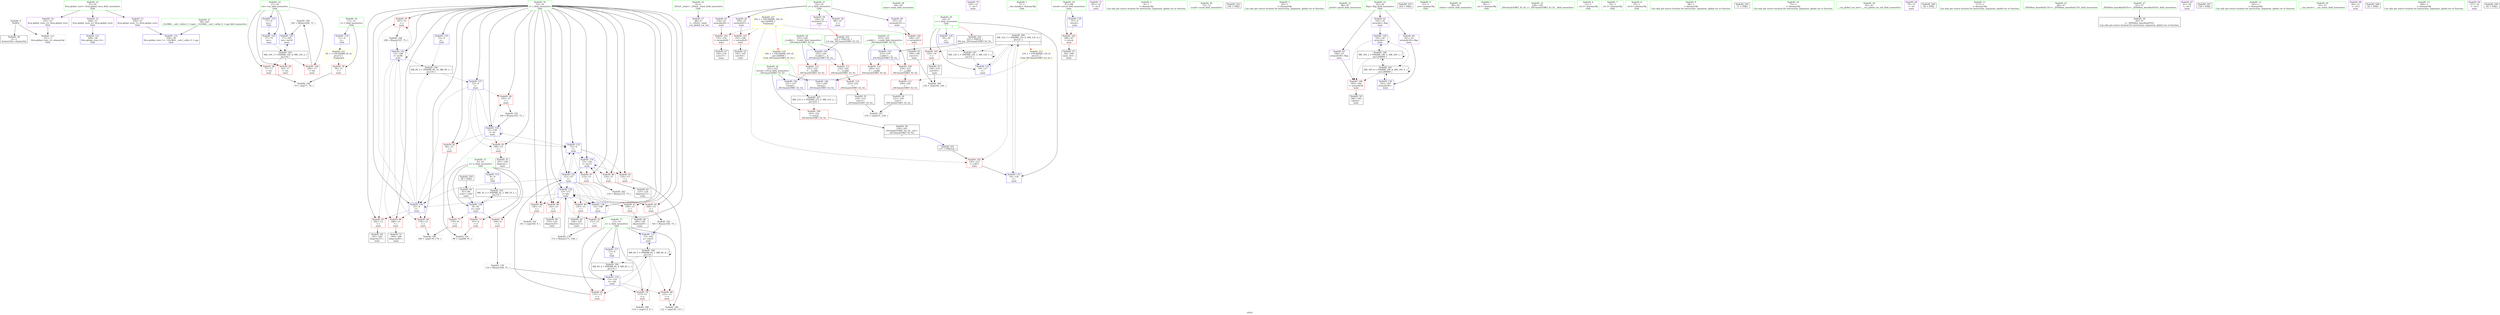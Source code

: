 digraph "SVFG" {
	label="SVFG";

	Node0x5559bda73cd0 [shape=record,color=grey,label="{NodeID: 0\nNullPtr}"];
	Node0x5559bda73cd0 -> Node0x5559bda8e680[style=solid];
	Node0x5559bda73cd0 -> Node0x5559bda94e40[style=solid];
	Node0x5559bda98070 [shape=record,color=grey,label="{NodeID: 180\n205 = Binary(204, 75, )\n}"];
	Node0x5559bda98070 -> Node0x5559bda95de0[style=solid];
	Node0x5559bda8efd0 [shape=record,color=red,label="{NodeID: 97\n197\<--15\n\<--i\nmain\n}"];
	Node0x5559bda8efd0 -> Node0x5559bda98670[style=solid];
	Node0x5559bda8d0b0 [shape=record,color=green,label="{NodeID: 14\n4\<--6\n_ZStL8__ioinit\<--_ZStL8__ioinit_field_insensitive\nGlob }"];
	Node0x5559bda8d0b0 -> Node0x5559bda90670[style=solid];
	Node0x5559bdaa0b00 [shape=record,color=black,label="{NodeID: 194\nMR_6V_2 = PHI(MR_6V_4, MR_6V_1, )\npts\{14 \}\n}"];
	Node0x5559bdaa0b00 -> Node0x5559bda95420[style=dashed];
	Node0x5559bda8fb30 [shape=record,color=red,label="{NodeID: 111\n232\<--225\n\<--__b.addr\n_ZSt3maxIcERKT_S2_S2_\n}"];
	Node0x5559bda8fb30 -> Node0x5559bda8fda0[style=solid];
	Node0x5559bda8dd40 [shape=record,color=green,label="{NodeID: 28\n64\<--65\nmain\<--main_field_insensitive\n}"];
	Node0x5559bda95010 [shape=record,color=blue,label="{NodeID: 125\n17\<--75\ntes\<--\nmain\n}"];
	Node0x5559bda95010 -> Node0x5559bdaa1000[style=dashed];
	Node0x5559bda8ea20 [shape=record,color=black,label="{NodeID: 42\n125\<--124\nidxprom11\<--\nmain\n}"];
	Node0x5559bda95b70 [shape=record,color=blue,label="{NodeID: 139\n15\<--172\ni\<--dec\nmain\n}"];
	Node0x5559bda95b70 -> Node0x5559bda92030[style=dashed];
	Node0x5559bda95b70 -> Node0x5559bda92100[style=dashed];
	Node0x5559bda95b70 -> Node0x5559bda921d0[style=dashed];
	Node0x5559bda95b70 -> Node0x5559bda922a0[style=dashed];
	Node0x5559bda95b70 -> Node0x5559bda92370[style=dashed];
	Node0x5559bda95b70 -> Node0x5559bda92440[style=dashed];
	Node0x5559bda95b70 -> Node0x5559bda955c0[style=dashed];
	Node0x5559bda95b70 -> Node0x5559bda95aa0[style=dashed];
	Node0x5559bda95b70 -> Node0x5559bda95b70[style=dashed];
	Node0x5559bda95b70 -> Node0x5559bda95c40[style=dashed];
	Node0x5559bda905a0 [shape=record,color=black,label="{NodeID: 56\n218\<--243\n_ZSt3maxIcERKT_S2_S2__ret\<--\n_ZSt3maxIcERKT_S2_S2_\n|{<s0>7}}"];
	Node0x5559bda905a0:s0 -> Node0x5559bdab5270[style=solid,color=blue];
	Node0x5559bda91100 [shape=record,color=purple,label="{NodeID: 70\n193\<--33\n\<--.str.3\nmain\n}"];
	Node0x5559bdab5110 [shape=record,color=black,label="{NodeID: 250\n89 = PHI()\n}"];
	Node0x5559bdab5110 -> Node0x5559bda8e880[style=solid];
	Node0x5559bda91cf0 [shape=record,color=red,label="{NodeID: 84\n105\<--15\n\<--i\nmain\n}"];
	Node0x5559bda91cf0 -> Node0x5559bda981f0[style=solid];
	Node0x5559bda73fd0 [shape=record,color=green,label="{NodeID: 1\n7\<--1\n__dso_handle\<--dummyObj\nGlob }"];
	Node0x5559bda981f0 [shape=record,color=grey,label="{NodeID: 181\n106 = Binary(105, 75, )\n}"];
	Node0x5559bda981f0 -> Node0x5559bda95350[style=solid];
	Node0x5559bda8f0a0 [shape=record,color=red,label="{NodeID: 98\n77\<--17\n\<--tes\nmain\n}"];
	Node0x5559bda8f0a0 -> Node0x5559bda98f70[style=solid];
	Node0x5559bda8d140 [shape=record,color=green,label="{NodeID: 15\n8\<--10\nn\<--n_field_insensitive\nGlob }"];
	Node0x5559bda8d140 -> Node0x5559bda915a0[style=solid];
	Node0x5559bda8d140 -> Node0x5559bda91670[style=solid];
	Node0x5559bda8d140 -> Node0x5559bda91740[style=solid];
	Node0x5559bda8d140 -> Node0x5559bda8fe70[style=solid];
	Node0x5559bda8d140 -> Node0x5559bda950e0[style=solid];
	Node0x5559bdaa1000 [shape=record,color=black,label="{NodeID: 195\nMR_10V_3 = PHI(MR_10V_4, MR_10V_2, )\npts\{18 \}\n}"];
	Node0x5559bdaa1000 -> Node0x5559bda8f0a0[style=dashed];
	Node0x5559bdaa1000 -> Node0x5559bda8f170[style=dashed];
	Node0x5559bdaa1000 -> Node0x5559bda8f240[style=dashed];
	Node0x5559bdaa1000 -> Node0x5559bda95de0[style=dashed];
	Node0x5559bda8fc00 [shape=record,color=red,label="{NodeID: 112\n237\<--225\n\<--__b.addr\n_ZSt3maxIcERKT_S2_S2_\n}"];
	Node0x5559bda8fc00 -> Node0x5559bda96050[style=solid];
	Node0x5559bda8de40 [shape=record,color=green,label="{NodeID: 29\n67\<--68\nretval\<--retval_field_insensitive\nmain\n}"];
	Node0x5559bda8de40 -> Node0x5559bda8f3e0[style=solid];
	Node0x5559bda8de40 -> Node0x5559bda94f40[style=solid];
	Node0x5559bdaa5600 [shape=record,color=black,label="{NodeID: 209\nMR_12V_5 = PHI(MR_12V_6, MR_12V_4, )\npts\{21 \}\n|{|<s5>7}}"];
	Node0x5559bdaa5600 -> Node0x5559bda8f310[style=dashed];
	Node0x5559bdaa5600 -> Node0x5559bda8f4b0[style=dashed];
	Node0x5559bdaa5600 -> Node0x5559bda954f0[style=dashed];
	Node0x5559bdaa5600 -> Node0x5559bda95690[style=dashed];
	Node0x5559bdaa5600 -> Node0x5559bdaa1a00[style=dashed];
	Node0x5559bdaa5600:s5 -> Node0x5559bdaa7400[style=dashed,color=red];
	Node0x5559bda950e0 [shape=record,color=blue,label="{NodeID: 126\n8\<--92\nn\<--conv\nmain\n}"];
	Node0x5559bda950e0 -> Node0x5559bda915a0[style=dashed];
	Node0x5559bda950e0 -> Node0x5559bda91670[style=dashed];
	Node0x5559bda950e0 -> Node0x5559bda91740[style=dashed];
	Node0x5559bda950e0 -> Node0x5559bdaa0600[style=dashed];
	Node0x5559bda8eaf0 [shape=record,color=black,label="{NodeID: 43\n144\<--143\nconv20\<--\nmain\n}"];
	Node0x5559bda8eaf0 -> Node0x5559bda98df0[style=solid];
	Node0x5559bda95c40 [shape=record,color=blue,label="{NodeID: 140\n15\<--9\ni\<--\nmain\n}"];
	Node0x5559bda95c40 -> Node0x5559bda92510[style=dashed];
	Node0x5559bda95c40 -> Node0x5559bda925e0[style=dashed];
	Node0x5559bda95c40 -> Node0x5559bda8ef00[style=dashed];
	Node0x5559bda95c40 -> Node0x5559bda8efd0[style=dashed];
	Node0x5559bda95c40 -> Node0x5559bda95d10[style=dashed];
	Node0x5559bda95c40 -> Node0x5559bdaa1500[style=dashed];
	Node0x5559bda90670 [shape=record,color=purple,label="{NodeID: 57\n48\<--4\n\<--_ZStL8__ioinit\n__cxx_global_var_init\n}"];
	Node0x5559bda911d0 [shape=record,color=purple,label="{NodeID: 71\n201\<--35\n\<--.str.4\nmain\n}"];
	Node0x5559bdab5270 [shape=record,color=black,label="{NodeID: 251\n127 = PHI(218, )\n}"];
	Node0x5559bdab5270 -> Node0x5559bda8f4b0[style=solid];
	Node0x5559bda91dc0 [shape=record,color=red,label="{NodeID: 85\n120\<--15\n\<--i\nmain\n}"];
	Node0x5559bda91dc0 -> Node0x5559bda98970[style=solid];
	Node0x5559bda75610 [shape=record,color=green,label="{NodeID: 2\n9\<--1\n\<--dummyObj\nCan only get source location for instruction, argument, global var or function.}"];
	Node0x5559bda98370 [shape=record,color=grey,label="{NodeID: 182\n134 = Binary(133, 75, )\n}"];
	Node0x5559bda98370 -> Node0x5559bda95760[style=solid];
	Node0x5559bda8f170 [shape=record,color=red,label="{NodeID: 99\n83\<--17\n\<--tes\nmain\n}"];
	Node0x5559bda8d1d0 [shape=record,color=green,label="{NodeID: 16\n11\<--12\nt\<--t_field_insensitive\nGlob }"];
	Node0x5559bda8d1d0 -> Node0x5559bda91810[style=solid];
	Node0x5559bda8d1d0 -> Node0x5559bda94740[style=solid];
	Node0x5559bdaa1500 [shape=record,color=black,label="{NodeID: 196\nMR_8V_2 = PHI(MR_8V_16, MR_8V_1, )\npts\{16 \}\n}"];
	Node0x5559bdaa1500 -> Node0x5559bda951b0[style=dashed];
	Node0x5559bda8fcd0 [shape=record,color=red,label="{NodeID: 113\n230\<--229\n\<--\n_ZSt3maxIcERKT_S2_S2_\n}"];
	Node0x5559bda8fcd0 -> Node0x5559bda90400[style=solid];
	Node0x5559bda8df10 [shape=record,color=green,label="{NodeID: 30\n72\<--73\nscanf\<--scanf_field_insensitive\n}"];
	Node0x5559bda951b0 [shape=record,color=blue,label="{NodeID: 127\n15\<--9\ni\<--\nmain\n}"];
	Node0x5559bda951b0 -> Node0x5559bda91b50[style=dashed];
	Node0x5559bda951b0 -> Node0x5559bda91c20[style=dashed];
	Node0x5559bda951b0 -> Node0x5559bda91cf0[style=dashed];
	Node0x5559bda951b0 -> Node0x5559bda95350[style=dashed];
	Node0x5559bda951b0 -> Node0x5559bda955c0[style=dashed];
	Node0x5559bda951b0 -> Node0x5559bda95c40[style=dashed];
	Node0x5559bda8ebc0 [shape=record,color=black,label="{NodeID: 44\n146\<--145\nidxprom21\<--\nmain\n}"];
	Node0x5559bda95d10 [shape=record,color=blue,label="{NodeID: 141\n15\<--198\ni\<--inc46\nmain\n}"];
	Node0x5559bda95d10 -> Node0x5559bda92510[style=dashed];
	Node0x5559bda95d10 -> Node0x5559bda925e0[style=dashed];
	Node0x5559bda95d10 -> Node0x5559bda8ef00[style=dashed];
	Node0x5559bda95d10 -> Node0x5559bda8efd0[style=dashed];
	Node0x5559bda95d10 -> Node0x5559bda95d10[style=dashed];
	Node0x5559bda95d10 -> Node0x5559bdaa1500[style=dashed];
	Node0x5559bda90740 [shape=record,color=purple,label="{NodeID: 58\n88\<--22\n\<--s\nmain\n}"];
	Node0x5559bda912a0 [shape=record,color=purple,label="{NodeID: 72\n249\<--37\nllvm.global_ctors_0\<--llvm.global_ctors\nGlob }"];
	Node0x5559bda912a0 -> Node0x5559bda94c40[style=solid];
	Node0x5559bdab5400 [shape=record,color=black,label="{NodeID: 252\n194 = PHI()\n}"];
	Node0x5559bda91e90 [shape=record,color=red,label="{NodeID: 86\n124\<--15\n\<--i\nmain\n}"];
	Node0x5559bda91e90 -> Node0x5559bda8ea20[style=solid];
	Node0x5559bda746f0 [shape=record,color=green,label="{NodeID: 3\n20\<--1\n\<--dummyObj\nCan only get source location for instruction, argument, global var or function.}"];
	Node0x5559bda984f0 [shape=record,color=grey,label="{NodeID: 183\n165 = Binary(164, 75, )\n}"];
	Node0x5559bda984f0 -> Node0x5559bda959d0[style=solid];
	Node0x5559bda8f240 [shape=record,color=red,label="{NodeID: 100\n204\<--17\n\<--tes\nmain\n}"];
	Node0x5559bda8f240 -> Node0x5559bda98070[style=solid];
	Node0x5559bda8d2a0 [shape=record,color=green,label="{NodeID: 17\n13\<--14\nx\<--x_field_insensitive\nGlob }"];
	Node0x5559bda8d2a0 -> Node0x5559bda918e0[style=solid];
	Node0x5559bda8d2a0 -> Node0x5559bda919b0[style=solid];
	Node0x5559bda8d2a0 -> Node0x5559bda91a80[style=solid];
	Node0x5559bda8d2a0 -> Node0x5559bda94840[style=solid];
	Node0x5559bda8d2a0 -> Node0x5559bda95420[style=solid];
	Node0x5559bda8d2a0 -> Node0x5559bda959d0[style=solid];
	Node0x5559bdaa1a00 [shape=record,color=black,label="{NodeID: 197\nMR_12V_2 = PHI(MR_12V_3, MR_12V_1, )\npts\{21 \}\n}"];
	Node0x5559bdaa1a00 -> Node0x5559bda954f0[style=dashed];
	Node0x5559bdaa1a00 -> Node0x5559bdaa1a00[style=dashed];
	Node0x5559bda8fda0 [shape=record,color=red,label="{NodeID: 114\n233\<--232\n\<--\n_ZSt3maxIcERKT_S2_S2_\n}"];
	Node0x5559bda8fda0 -> Node0x5559bda904d0[style=solid];
	Node0x5559bda8e010 [shape=record,color=green,label="{NodeID: 31\n86\<--87\nprintf\<--printf_field_insensitive\n}"];
	Node0x5559bda95280 [shape=record,color=blue,label="{NodeID: 128\n102\<--20\narrayidx\<--\nmain\n}"];
	Node0x5559bda95280 -> Node0x5559bda8f720[style=dashed];
	Node0x5559bda95280 -> Node0x5559bda95280[style=dashed];
	Node0x5559bda95280 -> Node0x5559bdaa1f00[style=dashed];
	Node0x5559bda95280 -> Node0x5559bdaa2e00[style=dashed];
	Node0x5559bda8ec90 [shape=record,color=black,label="{NodeID: 45\n149\<--148\nconv23\<--\nmain\n}"];
	Node0x5559bda8ec90 -> Node0x5559bda98df0[style=solid];
	Node0x5559bda95de0 [shape=record,color=blue,label="{NodeID: 142\n17\<--205\ntes\<--inc50\nmain\n}"];
	Node0x5559bda95de0 -> Node0x5559bdaa1000[style=dashed];
	Node0x5559bda90810 [shape=record,color=purple,label="{NodeID: 59\n126\<--22\narrayidx12\<--s\nmain\n|{<s0>7}}"];
	Node0x5559bda90810:s0 -> Node0x5559bdab5700[style=solid,color=red];
	Node0x5559bda913a0 [shape=record,color=purple,label="{NodeID: 73\n250\<--37\nllvm.global_ctors_1\<--llvm.global_ctors\nGlob }"];
	Node0x5559bda913a0 -> Node0x5559bda94d40[style=solid];
	Node0x5559bdab54d0 [shape=record,color=black,label="{NodeID: 253\n202 = PHI()\n}"];
	Node0x5559bda91f60 [shape=record,color=red,label="{NodeID: 87\n133\<--15\n\<--i\nmain\n}"];
	Node0x5559bda91f60 -> Node0x5559bda98370[style=solid];
	Node0x5559bda74780 [shape=record,color=green,label="{NodeID: 4\n27\<--1\n.str\<--dummyObj\nGlob }"];
	Node0x5559bda98670 [shape=record,color=grey,label="{NodeID: 184\n198 = Binary(197, 75, )\n}"];
	Node0x5559bda98670 -> Node0x5559bda95d10[style=solid];
	Node0x5559bda8f310 [shape=record,color=red,label="{NodeID: 101\n143\<--19\n\<--c\nmain\n}"];
	Node0x5559bda8f310 -> Node0x5559bda8eaf0[style=solid];
	Node0x5559bda8d370 [shape=record,color=green,label="{NodeID: 18\n15\<--16\ni\<--i_field_insensitive\nGlob }"];
	Node0x5559bda8d370 -> Node0x5559bda91b50[style=solid];
	Node0x5559bda8d370 -> Node0x5559bda91c20[style=solid];
	Node0x5559bda8d370 -> Node0x5559bda91cf0[style=solid];
	Node0x5559bda8d370 -> Node0x5559bda91dc0[style=solid];
	Node0x5559bda8d370 -> Node0x5559bda91e90[style=solid];
	Node0x5559bda8d370 -> Node0x5559bda91f60[style=solid];
	Node0x5559bda8d370 -> Node0x5559bda92030[style=solid];
	Node0x5559bda8d370 -> Node0x5559bda92100[style=solid];
	Node0x5559bda8d370 -> Node0x5559bda921d0[style=solid];
	Node0x5559bda8d370 -> Node0x5559bda922a0[style=solid];
	Node0x5559bda8d370 -> Node0x5559bda92370[style=solid];
	Node0x5559bda8d370 -> Node0x5559bda92440[style=solid];
	Node0x5559bda8d370 -> Node0x5559bda92510[style=solid];
	Node0x5559bda8d370 -> Node0x5559bda925e0[style=solid];
	Node0x5559bda8d370 -> Node0x5559bda8ef00[style=solid];
	Node0x5559bda8d370 -> Node0x5559bda8efd0[style=solid];
	Node0x5559bda8d370 -> Node0x5559bda94940[style=solid];
	Node0x5559bda8d370 -> Node0x5559bda951b0[style=solid];
	Node0x5559bda8d370 -> Node0x5559bda95350[style=solid];
	Node0x5559bda8d370 -> Node0x5559bda955c0[style=solid];
	Node0x5559bda8d370 -> Node0x5559bda95760[style=solid];
	Node0x5559bda8d370 -> Node0x5559bda95830[style=solid];
	Node0x5559bda8d370 -> Node0x5559bda95aa0[style=solid];
	Node0x5559bda8d370 -> Node0x5559bda95b70[style=solid];
	Node0x5559bda8d370 -> Node0x5559bda95c40[style=solid];
	Node0x5559bda8d370 -> Node0x5559bda95d10[style=solid];
	Node0x5559bdaa1f00 [shape=record,color=black,label="{NodeID: 198\nMR_18V_2 = PHI(MR_18V_5, MR_18V_1, )\npts\{260000 \}\n}"];
	Node0x5559bdaa1f00 -> Node0x5559bda8f720[style=dashed];
	Node0x5559bdaa1f00 -> Node0x5559bda95280[style=dashed];
	Node0x5559bdaa1f00 -> Node0x5559bdaa1f00[style=dashed];
	Node0x5559bdaa1f00 -> Node0x5559bdaa2e00[style=dashed];
	Node0x5559bda8fe70 [shape=record,color=blue,label="{NodeID: 115\n8\<--9\nn\<--\nGlob }"];
	Node0x5559bda8fe70 -> Node0x5559bdaa0600[style=dashed];
	Node0x5559bda8e110 [shape=record,color=green,label="{NodeID: 32\n90\<--91\nstrlen\<--strlen_field_insensitive\n}"];
	Node0x5559bda95350 [shape=record,color=blue,label="{NodeID: 129\n15\<--106\ni\<--inc\nmain\n}"];
	Node0x5559bda95350 -> Node0x5559bda91b50[style=dashed];
	Node0x5559bda95350 -> Node0x5559bda91c20[style=dashed];
	Node0x5559bda95350 -> Node0x5559bda91cf0[style=dashed];
	Node0x5559bda95350 -> Node0x5559bda95350[style=dashed];
	Node0x5559bda95350 -> Node0x5559bda955c0[style=dashed];
	Node0x5559bda95350 -> Node0x5559bda95c40[style=dashed];
	Node0x5559bda8ed60 [shape=record,color=black,label="{NodeID: 46\n153\<--152\nidxprom25\<--\nmain\n}"];
	Node0x5559bda95eb0 [shape=record,color=blue,label="{NodeID: 143\n223\<--219\n__a.addr\<--__a\n_ZSt3maxIcERKT_S2_S2_\n}"];
	Node0x5559bda95eb0 -> Node0x5559bda8f990[style=dashed];
	Node0x5559bda95eb0 -> Node0x5559bda8fa60[style=dashed];
	Node0x5559bda908e0 [shape=record,color=purple,label="{NodeID: 60\n147\<--22\narrayidx22\<--s\nmain\n}"];
	Node0x5559bda908e0 -> Node0x5559bda8f580[style=solid];
	Node0x5559bda914a0 [shape=record,color=purple,label="{NodeID: 74\n251\<--37\nllvm.global_ctors_2\<--llvm.global_ctors\nGlob }"];
	Node0x5559bda914a0 -> Node0x5559bda94e40[style=solid];
	Node0x5559bdab55a0 [shape=record,color=black,label="{NodeID: 254\n219 = PHI(19, )\n0th arg _ZSt3maxIcERKT_S2_S2_ }"];
	Node0x5559bdab55a0 -> Node0x5559bda95eb0[style=solid];
	Node0x5559bda92030 [shape=record,color=red,label="{NodeID: 88\n140\<--15\n\<--i\nmain\n}"];
	Node0x5559bda92030 -> Node0x5559bda92770[style=solid];
	Node0x5559bda74810 [shape=record,color=green,label="{NodeID: 5\n29\<--1\n.str.1\<--dummyObj\nGlob }"];
	Node0x5559bda987f0 [shape=record,color=grey,label="{NodeID: 185\n180 = cmp(178, 179, )\n}"];
	Node0x5559bda8f3e0 [shape=record,color=red,label="{NodeID: 102\n208\<--67\n\<--retval\nmain\n}"];
	Node0x5559bda8f3e0 -> Node0x5559bda90330[style=solid];
	Node0x5559bda8d440 [shape=record,color=green,label="{NodeID: 19\n17\<--18\ntes\<--tes_field_insensitive\nGlob }"];
	Node0x5559bda8d440 -> Node0x5559bda8f0a0[style=solid];
	Node0x5559bda8d440 -> Node0x5559bda8f170[style=solid];
	Node0x5559bda8d440 -> Node0x5559bda8f240[style=solid];
	Node0x5559bda8d440 -> Node0x5559bda94a40[style=solid];
	Node0x5559bda8d440 -> Node0x5559bda95010[style=solid];
	Node0x5559bda8d440 -> Node0x5559bda95de0[style=solid];
	Node0x5559bdaa2400 [shape=record,color=black,label="{NodeID: 199\nMR_6V_5 = PHI(MR_6V_7, MR_6V_4, )\npts\{14 \}\n}"];
	Node0x5559bdaa2400 -> Node0x5559bda918e0[style=dashed];
	Node0x5559bdaa2400 -> Node0x5559bda919b0[style=dashed];
	Node0x5559bdaa2400 -> Node0x5559bda91a80[style=dashed];
	Node0x5559bdaa2400 -> Node0x5559bda959d0[style=dashed];
	Node0x5559bdaa2400 -> Node0x5559bdaa0b00[style=dashed];
	Node0x5559bdaa2400 -> Node0x5559bdaa2400[style=dashed];
	Node0x5559bda94740 [shape=record,color=blue,label="{NodeID: 116\n11\<--9\nt\<--\nGlob }"];
	Node0x5559bda94740 -> Node0x5559bdaa8bc0[style=dashed];
	Node0x5559bda8e210 [shape=record,color=green,label="{NodeID: 33\n128\<--129\n_ZSt3maxIcERKT_S2_S2_\<--_ZSt3maxIcERKT_S2_S2__field_insensitive\n}"];
	Node0x5559bda95420 [shape=record,color=blue,label="{NodeID: 130\n13\<--110\nx\<--sub\nmain\n}"];
	Node0x5559bda95420 -> Node0x5559bda918e0[style=dashed];
	Node0x5559bda95420 -> Node0x5559bda919b0[style=dashed];
	Node0x5559bda95420 -> Node0x5559bda91a80[style=dashed];
	Node0x5559bda95420 -> Node0x5559bdaa0b00[style=dashed];
	Node0x5559bda95420 -> Node0x5559bdaa2400[style=dashed];
	Node0x5559bda8ee30 [shape=record,color=black,label="{NodeID: 47\n156\<--155\nconv27\<--\nmain\n}"];
	Node0x5559bdaa9100 [shape=record,color=yellow,style=double,label="{NodeID: 227\n16V_1 = ENCHI(MR_16V_0)\npts\{240000 \}\nFun[main]|{|<s4>7}}"];
	Node0x5559bdaa9100 -> Node0x5559bda8f4b0[style=dashed];
	Node0x5559bdaa9100 -> Node0x5559bda8f580[style=dashed];
	Node0x5559bdaa9100 -> Node0x5559bda8f650[style=dashed];
	Node0x5559bdaa9100 -> Node0x5559bda8f7f0[style=dashed];
	Node0x5559bdaa9100:s4 -> Node0x5559bdaa89d0[style=dashed,color=red];
	Node0x5559bda95f80 [shape=record,color=blue,label="{NodeID: 144\n225\<--220\n__b.addr\<--__b\n_ZSt3maxIcERKT_S2_S2_\n}"];
	Node0x5559bda95f80 -> Node0x5559bda8fb30[style=dashed];
	Node0x5559bda95f80 -> Node0x5559bda8fc00[style=dashed];
	Node0x5559bda909b0 [shape=record,color=purple,label="{NodeID: 61\n154\<--22\narrayidx26\<--s\nmain\n}"];
	Node0x5559bda909b0 -> Node0x5559bda8f650[style=solid];
	Node0x5559bda915a0 [shape=record,color=red,label="{NodeID: 75\n97\<--8\n\<--n\nmain\n}"];
	Node0x5559bda915a0 -> Node0x5559bda990f0[style=solid];
	Node0x5559bdab5700 [shape=record,color=black,label="{NodeID: 255\n220 = PHI(126, )\n1st arg _ZSt3maxIcERKT_S2_S2_ }"];
	Node0x5559bdab5700 -> Node0x5559bda95f80[style=solid];
	Node0x5559bda92100 [shape=record,color=red,label="{NodeID: 89\n145\<--15\n\<--i\nmain\n}"];
	Node0x5559bda92100 -> Node0x5559bda8ebc0[style=solid];
	Node0x5559bda74930 [shape=record,color=green,label="{NodeID: 6\n31\<--1\n.str.2\<--dummyObj\nGlob }"];
	Node0x5559bda98970 [shape=record,color=grey,label="{NodeID: 186\n122 = cmp(120, 121, )\n}"];
	Node0x5559bda8f4b0 [shape=record,color=red,label="{NodeID: 103\n130\<--127\n\<--call13\nmain\n}"];
	Node0x5559bda8f4b0 -> Node0x5559bda95690[style=solid];
	Node0x5559bda8d540 [shape=record,color=green,label="{NodeID: 20\n19\<--21\nc\<--c_field_insensitive\nGlob |{|<s4>7}}"];
	Node0x5559bda8d540 -> Node0x5559bda8f310[style=solid];
	Node0x5559bda8d540 -> Node0x5559bda94b40[style=solid];
	Node0x5559bda8d540 -> Node0x5559bda954f0[style=solid];
	Node0x5559bda8d540 -> Node0x5559bda95690[style=solid];
	Node0x5559bda8d540:s4 -> Node0x5559bdab55a0[style=solid,color=red];
	Node0x5559bda94840 [shape=record,color=blue,label="{NodeID: 117\n13\<--9\nx\<--\nGlob }"];
	Node0x5559bda94840 -> Node0x5559bdaa0b00[style=dashed];
	Node0x5559bda8e310 [shape=record,color=green,label="{NodeID: 34\n221\<--222\nretval\<--retval_field_insensitive\n_ZSt3maxIcERKT_S2_S2_\n}"];
	Node0x5559bda8e310 -> Node0x5559bda8f8c0[style=solid];
	Node0x5559bda8e310 -> Node0x5559bda96050[style=solid];
	Node0x5559bda8e310 -> Node0x5559bda96120[style=solid];
	Node0x5559bda954f0 [shape=record,color=blue,label="{NodeID: 131\n19\<--117\nc\<--\nmain\n}"];
	Node0x5559bda954f0 -> Node0x5559bdaa5600[style=dashed];
	Node0x5559bda8ff20 [shape=record,color=black,label="{NodeID: 48\n160\<--159\nidxprom29\<--\nmain\n}"];
	Node0x5559bda96050 [shape=record,color=blue,label="{NodeID: 145\n221\<--237\nretval\<--\n_ZSt3maxIcERKT_S2_S2_\n}"];
	Node0x5559bda96050 -> Node0x5559bdaa4c00[style=dashed];
	Node0x5559bda90a80 [shape=record,color=purple,label="{NodeID: 62\n190\<--22\narrayidx41\<--s\nmain\n}"];
	Node0x5559bda90a80 -> Node0x5559bda8f7f0[style=solid];
	Node0x5559bda91670 [shape=record,color=red,label="{NodeID: 76\n109\<--8\n\<--n\nmain\n}"];
	Node0x5559bda91670 -> Node0x5559bda97d70[style=solid];
	Node0x5559bda921d0 [shape=record,color=red,label="{NodeID: 90\n152\<--15\n\<--i\nmain\n}"];
	Node0x5559bda921d0 -> Node0x5559bda8ed60[style=solid];
	Node0x5559bda749c0 [shape=record,color=green,label="{NodeID: 7\n33\<--1\n.str.3\<--dummyObj\nGlob }"];
	Node0x5559bda98af0 [shape=record,color=grey,label="{NodeID: 187\n235 = cmp(231, 234, )\n}"];
	Node0x5559bda8f580 [shape=record,color=red,label="{NodeID: 104\n148\<--147\n\<--arrayidx22\nmain\n}"];
	Node0x5559bda8f580 -> Node0x5559bda8ec90[style=solid];
	Node0x5559bda8d640 [shape=record,color=green,label="{NodeID: 21\n22\<--24\ns\<--s_field_insensitive\nGlob }"];
	Node0x5559bda8d640 -> Node0x5559bda90740[style=solid];
	Node0x5559bda8d640 -> Node0x5559bda90810[style=solid];
	Node0x5559bda8d640 -> Node0x5559bda908e0[style=solid];
	Node0x5559bda8d640 -> Node0x5559bda909b0[style=solid];
	Node0x5559bda8d640 -> Node0x5559bda90a80[style=solid];
	Node0x5559bdaa2e00 [shape=record,color=black,label="{NodeID: 201\nMR_18V_6 = PHI(MR_18V_8, MR_18V_5, )\npts\{260000 \}\n}"];
	Node0x5559bdaa2e00 -> Node0x5559bda8f720[style=dashed];
	Node0x5559bdaa2e00 -> Node0x5559bda95900[style=dashed];
	Node0x5559bdaa2e00 -> Node0x5559bdaa1f00[style=dashed];
	Node0x5559bdaa2e00 -> Node0x5559bdaa2e00[style=dashed];
	Node0x5559bda94940 [shape=record,color=blue,label="{NodeID: 118\n15\<--9\ni\<--\nGlob }"];
	Node0x5559bda94940 -> Node0x5559bdaa1500[style=dashed];
	Node0x5559bda8e3e0 [shape=record,color=green,label="{NodeID: 35\n223\<--224\n__a.addr\<--__a.addr_field_insensitive\n_ZSt3maxIcERKT_S2_S2_\n}"];
	Node0x5559bda8e3e0 -> Node0x5559bda8f990[style=solid];
	Node0x5559bda8e3e0 -> Node0x5559bda8fa60[style=solid];
	Node0x5559bda8e3e0 -> Node0x5559bda95eb0[style=solid];
	Node0x5559bdaa7400 [shape=record,color=yellow,style=double,label="{NodeID: 215\n12V_1 = ENCHI(MR_12V_0)\npts\{21 \}\nFun[_ZSt3maxIcERKT_S2_S2_]}"];
	Node0x5559bdaa7400 -> Node0x5559bda8fcd0[style=dashed];
	Node0x5559bda955c0 [shape=record,color=blue,label="{NodeID: 132\n15\<--9\ni\<--\nmain\n}"];
	Node0x5559bda955c0 -> Node0x5559bda91dc0[style=dashed];
	Node0x5559bda955c0 -> Node0x5559bda91e90[style=dashed];
	Node0x5559bda955c0 -> Node0x5559bda91f60[style=dashed];
	Node0x5559bda955c0 -> Node0x5559bda95760[style=dashed];
	Node0x5559bda955c0 -> Node0x5559bda95830[style=dashed];
	Node0x5559bda8fff0 [shape=record,color=black,label="{NodeID: 49\n183\<--182\nidxprom37\<--\nmain\n}"];
	Node0x5559bda96120 [shape=record,color=blue,label="{NodeID: 146\n221\<--240\nretval\<--\n_ZSt3maxIcERKT_S2_S2_\n}"];
	Node0x5559bda96120 -> Node0x5559bdaa4c00[style=dashed];
	Node0x5559bda90b50 [shape=record,color=purple,label="{NodeID: 63\n102\<--25\narrayidx\<--flag\nmain\n}"];
	Node0x5559bda90b50 -> Node0x5559bda95280[style=solid];
	Node0x5559bda91740 [shape=record,color=red,label="{NodeID: 77\n179\<--8\n\<--n\nmain\n}"];
	Node0x5559bda91740 -> Node0x5559bda987f0[style=solid];
	Node0x5559bda922a0 [shape=record,color=red,label="{NodeID: 91\n159\<--15\n\<--i\nmain\n}"];
	Node0x5559bda922a0 -> Node0x5559bda8ff20[style=solid];
	Node0x5559bda74a50 [shape=record,color=green,label="{NodeID: 8\n35\<--1\n.str.4\<--dummyObj\nGlob }"];
	Node0x5559bda98c70 [shape=record,color=grey,label="{NodeID: 188\n114 = cmp(113, 9, )\n}"];
	Node0x5559bda8f650 [shape=record,color=red,label="{NodeID: 105\n155\<--154\n\<--arrayidx26\nmain\n}"];
	Node0x5559bda8f650 -> Node0x5559bda8ee30[style=solid];
	Node0x5559bda8d740 [shape=record,color=green,label="{NodeID: 22\n25\<--26\nflag\<--flag_field_insensitive\nGlob }"];
	Node0x5559bda8d740 -> Node0x5559bda90b50[style=solid];
	Node0x5559bda8d740 -> Node0x5559bda90c20[style=solid];
	Node0x5559bda8d740 -> Node0x5559bda90cf0[style=solid];
	Node0x5559bda94a40 [shape=record,color=blue,label="{NodeID: 119\n17\<--9\ntes\<--\nGlob }"];
	Node0x5559bda94a40 -> Node0x5559bda95010[style=dashed];
	Node0x5559bda8e4b0 [shape=record,color=green,label="{NodeID: 36\n225\<--226\n__b.addr\<--__b.addr_field_insensitive\n_ZSt3maxIcERKT_S2_S2_\n}"];
	Node0x5559bda8e4b0 -> Node0x5559bda8fb30[style=solid];
	Node0x5559bda8e4b0 -> Node0x5559bda8fc00[style=solid];
	Node0x5559bda8e4b0 -> Node0x5559bda95f80[style=solid];
	Node0x5559bda95690 [shape=record,color=blue,label="{NodeID: 133\n19\<--130\nc\<--\nmain\n}"];
	Node0x5559bda95690 -> Node0x5559bdaa5600[style=dashed];
	Node0x5559bda900c0 [shape=record,color=black,label="{NodeID: 50\n186\<--185\ntobool\<--\nmain\n}"];
	Node0x5559bda90c20 [shape=record,color=purple,label="{NodeID: 64\n161\<--25\narrayidx30\<--flag\nmain\n}"];
	Node0x5559bda90c20 -> Node0x5559bda95900[style=solid];
	Node0x5559bda91810 [shape=record,color=red,label="{NodeID: 78\n78\<--11\n\<--t\nmain\n}"];
	Node0x5559bda91810 -> Node0x5559bda98f70[style=solid];
	Node0x5559bda92370 [shape=record,color=red,label="{NodeID: 92\n164\<--15\n\<--i\nmain\n}"];
	Node0x5559bda92370 -> Node0x5559bda984f0[style=solid];
	Node0x5559bda74ae0 [shape=record,color=green,label="{NodeID: 9\n38\<--1\n\<--dummyObj\nCan only get source location for instruction, argument, global var or function.}"];
	Node0x5559bda98df0 [shape=record,color=grey,label="{NodeID: 189\n150 = cmp(144, 149, )\n}"];
	Node0x5559bda8f720 [shape=record,color=red,label="{NodeID: 106\n185\<--184\n\<--arrayidx38\nmain\n}"];
	Node0x5559bda8f720 -> Node0x5559bda900c0[style=solid];
	Node0x5559bda8d840 [shape=record,color=green,label="{NodeID: 23\n37\<--41\nllvm.global_ctors\<--llvm.global_ctors_field_insensitive\nGlob }"];
	Node0x5559bda8d840 -> Node0x5559bda912a0[style=solid];
	Node0x5559bda8d840 -> Node0x5559bda913a0[style=solid];
	Node0x5559bda8d840 -> Node0x5559bda914a0[style=solid];
	Node0x5559bda94b40 [shape=record,color=blue,label="{NodeID: 120\n19\<--20\nc\<--\nGlob }"];
	Node0x5559bda94b40 -> Node0x5559bdaa1a00[style=dashed];
	Node0x5559bda8e580 [shape=record,color=green,label="{NodeID: 37\n39\<--245\n_GLOBAL__sub_I_athin_0_1.cpp\<--_GLOBAL__sub_I_athin_0_1.cpp_field_insensitive\n}"];
	Node0x5559bda8e580 -> Node0x5559bda94d40[style=solid];
	Node0x5559bda95760 [shape=record,color=blue,label="{NodeID: 134\n15\<--134\ni\<--inc15\nmain\n}"];
	Node0x5559bda95760 -> Node0x5559bda91dc0[style=dashed];
	Node0x5559bda95760 -> Node0x5559bda91e90[style=dashed];
	Node0x5559bda95760 -> Node0x5559bda91f60[style=dashed];
	Node0x5559bda95760 -> Node0x5559bda95760[style=dashed];
	Node0x5559bda95760 -> Node0x5559bda95830[style=dashed];
	Node0x5559bda90190 [shape=record,color=black,label="{NodeID: 51\n189\<--188\nidxprom40\<--\nmain\n}"];
	Node0x5559bda90cf0 [shape=record,color=purple,label="{NodeID: 65\n184\<--25\narrayidx38\<--flag\nmain\n}"];
	Node0x5559bda90cf0 -> Node0x5559bda8f720[style=solid];
	Node0x5559bd86a850 [shape=record,color=black,label="{NodeID: 245\n71 = PHI()\n}"];
	Node0x5559bda918e0 [shape=record,color=red,label="{NodeID: 79\n113\<--13\n\<--x\nmain\n}"];
	Node0x5559bda918e0 -> Node0x5559bda98c70[style=solid];
	Node0x5559bda92440 [shape=record,color=red,label="{NodeID: 93\n171\<--15\n\<--i\nmain\n}"];
	Node0x5559bda92440 -> Node0x5559bda97ef0[style=solid];
	Node0x5559bda74120 [shape=record,color=green,label="{NodeID: 10\n75\<--1\n\<--dummyObj\nCan only get source location for instruction, argument, global var or function.}"];
	Node0x5559bda98f70 [shape=record,color=grey,label="{NodeID: 190\n79 = cmp(77, 78, )\n}"];
	Node0x5559bda8f7f0 [shape=record,color=red,label="{NodeID: 107\n191\<--190\n\<--arrayidx41\nmain\n}"];
	Node0x5559bda8f7f0 -> Node0x5559bda90260[style=solid];
	Node0x5559bda8d940 [shape=record,color=green,label="{NodeID: 24\n42\<--43\n__cxx_global_var_init\<--__cxx_global_var_init_field_insensitive\n}"];
	Node0x5559bda94c40 [shape=record,color=blue,label="{NodeID: 121\n249\<--38\nllvm.global_ctors_0\<--\nGlob }"];
	Node0x5559bda8e680 [shape=record,color=black,label="{NodeID: 38\n2\<--3\ndummyVal\<--dummyVal\n}"];
	Node0x5559bda95830 [shape=record,color=blue,label="{NodeID: 135\n15\<--137\ni\<--\nmain\n}"];
	Node0x5559bda95830 -> Node0x5559bda92030[style=dashed];
	Node0x5559bda95830 -> Node0x5559bda92100[style=dashed];
	Node0x5559bda95830 -> Node0x5559bda921d0[style=dashed];
	Node0x5559bda95830 -> Node0x5559bda922a0[style=dashed];
	Node0x5559bda95830 -> Node0x5559bda92370[style=dashed];
	Node0x5559bda95830 -> Node0x5559bda92440[style=dashed];
	Node0x5559bda95830 -> Node0x5559bda955c0[style=dashed];
	Node0x5559bda95830 -> Node0x5559bda95aa0[style=dashed];
	Node0x5559bda95830 -> Node0x5559bda95b70[style=dashed];
	Node0x5559bda95830 -> Node0x5559bda95c40[style=dashed];
	Node0x5559bda90260 [shape=record,color=black,label="{NodeID: 52\n192\<--191\nconv42\<--\nmain\n}"];
	Node0x5559bda90dc0 [shape=record,color=purple,label="{NodeID: 66\n70\<--27\n\<--.str\nmain\n}"];
	Node0x5559bdab4660 [shape=record,color=black,label="{NodeID: 246\n49 = PHI()\n}"];
	Node0x5559bda919b0 [shape=record,color=red,label="{NodeID: 80\n121\<--13\n\<--x\nmain\n}"];
	Node0x5559bda919b0 -> Node0x5559bda98970[style=solid];
	Node0x5559bda92510 [shape=record,color=red,label="{NodeID: 94\n178\<--15\n\<--i\nmain\n}"];
	Node0x5559bda92510 -> Node0x5559bda987f0[style=solid];
	Node0x5559bda741b0 [shape=record,color=green,label="{NodeID: 11\n117\<--1\n\<--dummyObj\nCan only get source location for instruction, argument, global var or function.}"];
	Node0x5559bda990f0 [shape=record,color=grey,label="{NodeID: 191\n98 = cmp(96, 97, )\n}"];
	Node0x5559bda8f8c0 [shape=record,color=red,label="{NodeID: 108\n243\<--221\n\<--retval\n_ZSt3maxIcERKT_S2_S2_\n}"];
	Node0x5559bda8f8c0 -> Node0x5559bda905a0[style=solid];
	Node0x5559bda8da40 [shape=record,color=green,label="{NodeID: 25\n46\<--47\n_ZNSt8ios_base4InitC1Ev\<--_ZNSt8ios_base4InitC1Ev_field_insensitive\n}"];
	Node0x5559bda94d40 [shape=record,color=blue,label="{NodeID: 122\n250\<--39\nllvm.global_ctors_1\<--_GLOBAL__sub_I_athin_0_1.cpp\nGlob }"];
	Node0x5559bda8e780 [shape=record,color=black,label="{NodeID: 39\n50\<--51\n\<--_ZNSt8ios_base4InitD1Ev\nCan only get source location for instruction, argument, global var or function.}"];
	Node0x5559bdaa89d0 [shape=record,color=yellow,style=double,label="{NodeID: 219\n16V_1 = ENCHI(MR_16V_0)\npts\{240000 \}\nFun[_ZSt3maxIcERKT_S2_S2_]}"];
	Node0x5559bdaa89d0 -> Node0x5559bda8fda0[style=dashed];
	Node0x5559bda95900 [shape=record,color=blue,label="{NodeID: 136\n161\<--163\narrayidx30\<--\nmain\n}"];
	Node0x5559bda95900 -> Node0x5559bdaa2e00[style=dashed];
	Node0x5559bda90330 [shape=record,color=black,label="{NodeID: 53\n66\<--208\nmain_ret\<--\nmain\n}"];
	Node0x5559bda90e90 [shape=record,color=purple,label="{NodeID: 67\n81\<--29\n\<--.str.1\nmain\n}"];
	Node0x5559bdab4760 [shape=record,color=black,label="{NodeID: 247\n158 = PHI()\n}"];
	Node0x5559bda91a80 [shape=record,color=red,label="{NodeID: 81\n137\<--13\n\<--x\nmain\n}"];
	Node0x5559bda91a80 -> Node0x5559bda95830[style=solid];
	Node0x5559bda97d70 [shape=record,color=grey,label="{NodeID: 178\n110 = Binary(109, 75, )\n}"];
	Node0x5559bda97d70 -> Node0x5559bda95420[style=solid];
	Node0x5559bda925e0 [shape=record,color=red,label="{NodeID: 95\n182\<--15\n\<--i\nmain\n}"];
	Node0x5559bda925e0 -> Node0x5559bda8fff0[style=solid];
	Node0x5559bda74240 [shape=record,color=green,label="{NodeID: 12\n163\<--1\n\<--dummyObj\nCan only get source location for instruction, argument, global var or function.}"];
	Node0x5559bda92770 [shape=record,color=grey,label="{NodeID: 192\n141 = cmp(140, 9, )\n}"];
	Node0x5559bda8f990 [shape=record,color=red,label="{NodeID: 109\n229\<--223\n\<--__a.addr\n_ZSt3maxIcERKT_S2_S2_\n}"];
	Node0x5559bda8f990 -> Node0x5559bda8fcd0[style=solid];
	Node0x5559bda8db40 [shape=record,color=green,label="{NodeID: 26\n52\<--53\n__cxa_atexit\<--__cxa_atexit_field_insensitive\n}"];
	Node0x5559bda94e40 [shape=record,color=blue, style = dotted,label="{NodeID: 123\n251\<--3\nllvm.global_ctors_2\<--dummyVal\nGlob }"];
	Node0x5559bda8e880 [shape=record,color=black,label="{NodeID: 40\n92\<--89\nconv\<--call3\nmain\n}"];
	Node0x5559bda8e880 -> Node0x5559bda950e0[style=solid];
	Node0x5559bda959d0 [shape=record,color=blue,label="{NodeID: 137\n13\<--165\nx\<--sub31\nmain\n}"];
	Node0x5559bda959d0 -> Node0x5559bdaa2400[style=dashed];
	Node0x5559bda90400 [shape=record,color=black,label="{NodeID: 54\n231\<--230\nconv\<--\n_ZSt3maxIcERKT_S2_S2_\n}"];
	Node0x5559bda90400 -> Node0x5559bda98af0[style=solid];
	Node0x5559bda90f60 [shape=record,color=purple,label="{NodeID: 68\n84\<--31\n\<--.str.2\nmain\n}"];
	Node0x5559bdab4f10 [shape=record,color=black,label="{NodeID: 248\n82 = PHI()\n}"];
	Node0x5559bda91b50 [shape=record,color=red,label="{NodeID: 82\n96\<--15\n\<--i\nmain\n}"];
	Node0x5559bda91b50 -> Node0x5559bda990f0[style=solid];
	Node0x5559bda97ef0 [shape=record,color=grey,label="{NodeID: 179\n172 = Binary(171, 168, )\n}"];
	Node0x5559bda97ef0 -> Node0x5559bda95b70[style=solid];
	Node0x5559bda8ef00 [shape=record,color=red,label="{NodeID: 96\n188\<--15\n\<--i\nmain\n}"];
	Node0x5559bda8ef00 -> Node0x5559bda90190[style=solid];
	Node0x5559bda742d0 [shape=record,color=green,label="{NodeID: 13\n168\<--1\n\<--dummyObj\nCan only get source location for instruction, argument, global var or function.}"];
	Node0x5559bdaa0600 [shape=record,color=black,label="{NodeID: 193\nMR_2V_2 = PHI(MR_2V_3, MR_2V_1, )\npts\{10 \}\n}"];
	Node0x5559bdaa0600 -> Node0x5559bda950e0[style=dashed];
	Node0x5559bda8fa60 [shape=record,color=red,label="{NodeID: 110\n240\<--223\n\<--__a.addr\n_ZSt3maxIcERKT_S2_S2_\n}"];
	Node0x5559bda8fa60 -> Node0x5559bda96120[style=solid];
	Node0x5559bda8dc40 [shape=record,color=green,label="{NodeID: 27\n51\<--57\n_ZNSt8ios_base4InitD1Ev\<--_ZNSt8ios_base4InitD1Ev_field_insensitive\n}"];
	Node0x5559bda8dc40 -> Node0x5559bda8e780[style=solid];
	Node0x5559bdaa4c00 [shape=record,color=black,label="{NodeID: 207\nMR_21V_3 = PHI(MR_21V_4, MR_21V_2, )\npts\{222 \}\n}"];
	Node0x5559bdaa4c00 -> Node0x5559bda8f8c0[style=dashed];
	Node0x5559bda94f40 [shape=record,color=blue,label="{NodeID: 124\n67\<--9\nretval\<--\nmain\n}"];
	Node0x5559bda94f40 -> Node0x5559bda8f3e0[style=dashed];
	Node0x5559bda8e950 [shape=record,color=black,label="{NodeID: 41\n101\<--100\nidxprom\<--\nmain\n}"];
	Node0x5559bdaa8bc0 [shape=record,color=yellow,style=double,label="{NodeID: 221\n4V_1 = ENCHI(MR_4V_0)\npts\{12 \}\nFun[main]}"];
	Node0x5559bdaa8bc0 -> Node0x5559bda91810[style=dashed];
	Node0x5559bda95aa0 [shape=record,color=blue,label="{NodeID: 138\n15\<--168\ni\<--\nmain\n}"];
	Node0x5559bda95aa0 -> Node0x5559bda92440[style=dashed];
	Node0x5559bda95aa0 -> Node0x5559bda95b70[style=dashed];
	Node0x5559bda904d0 [shape=record,color=black,label="{NodeID: 55\n234\<--233\nconv1\<--\n_ZSt3maxIcERKT_S2_S2_\n}"];
	Node0x5559bda904d0 -> Node0x5559bda98af0[style=solid];
	Node0x5559bda91030 [shape=record,color=purple,label="{NodeID: 69\n157\<--33\n\<--.str.3\nmain\n}"];
	Node0x5559bdab5010 [shape=record,color=black,label="{NodeID: 249\n85 = PHI()\n}"];
	Node0x5559bda91c20 [shape=record,color=red,label="{NodeID: 83\n100\<--15\n\<--i\nmain\n}"];
	Node0x5559bda91c20 -> Node0x5559bda8e950[style=solid];
}
